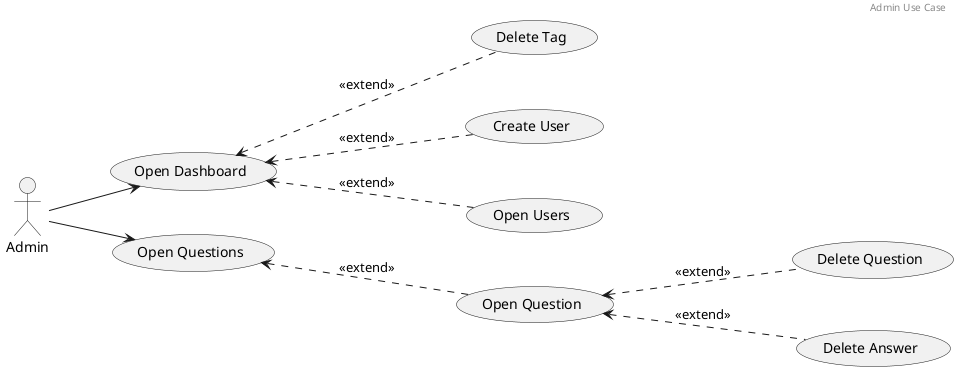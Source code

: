 @startuml

header Admin Use Case

actor Admin

left to right direction

(Delete Tag) as UC1
(Delete Question) as UC2
(Create User) as UC3
(Open Users) as UC4
(Delete Answer) as UC5
(Open Question) as UC7
(Open Questions) as UC11
(Open Dashboard) as UC35

UC7 .-up-> UC11 : <<extend>>
UC2 .-up-> UC7 : <<extend>>
UC5 .-up-> UC7 : <<extend>>
UC1 .-up-> UC35 : <<extend>>
UC3 .-up-> UC35 : <<extend>>
UC4 .-up-> UC35 : <<extend>>

Admin --> UC11
Admin --> UC35

@enduml